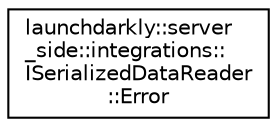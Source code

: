 digraph "Graphical Class Hierarchy"
{
 // LATEX_PDF_SIZE
  edge [fontname="Helvetica",fontsize="10",labelfontname="Helvetica",labelfontsize="10"];
  node [fontname="Helvetica",fontsize="10",shape=record];
  rankdir="LR";
  Node0 [label="launchdarkly::server\l_side::integrations::\lISerializedDataReader\l::Error",height=0.2,width=0.4,color="black", fillcolor="white", style="filled",URL="$structlaunchdarkly_1_1server__side_1_1integrations_1_1ISerializedDataReader_1_1Error.html",tooltip=" "];
}
